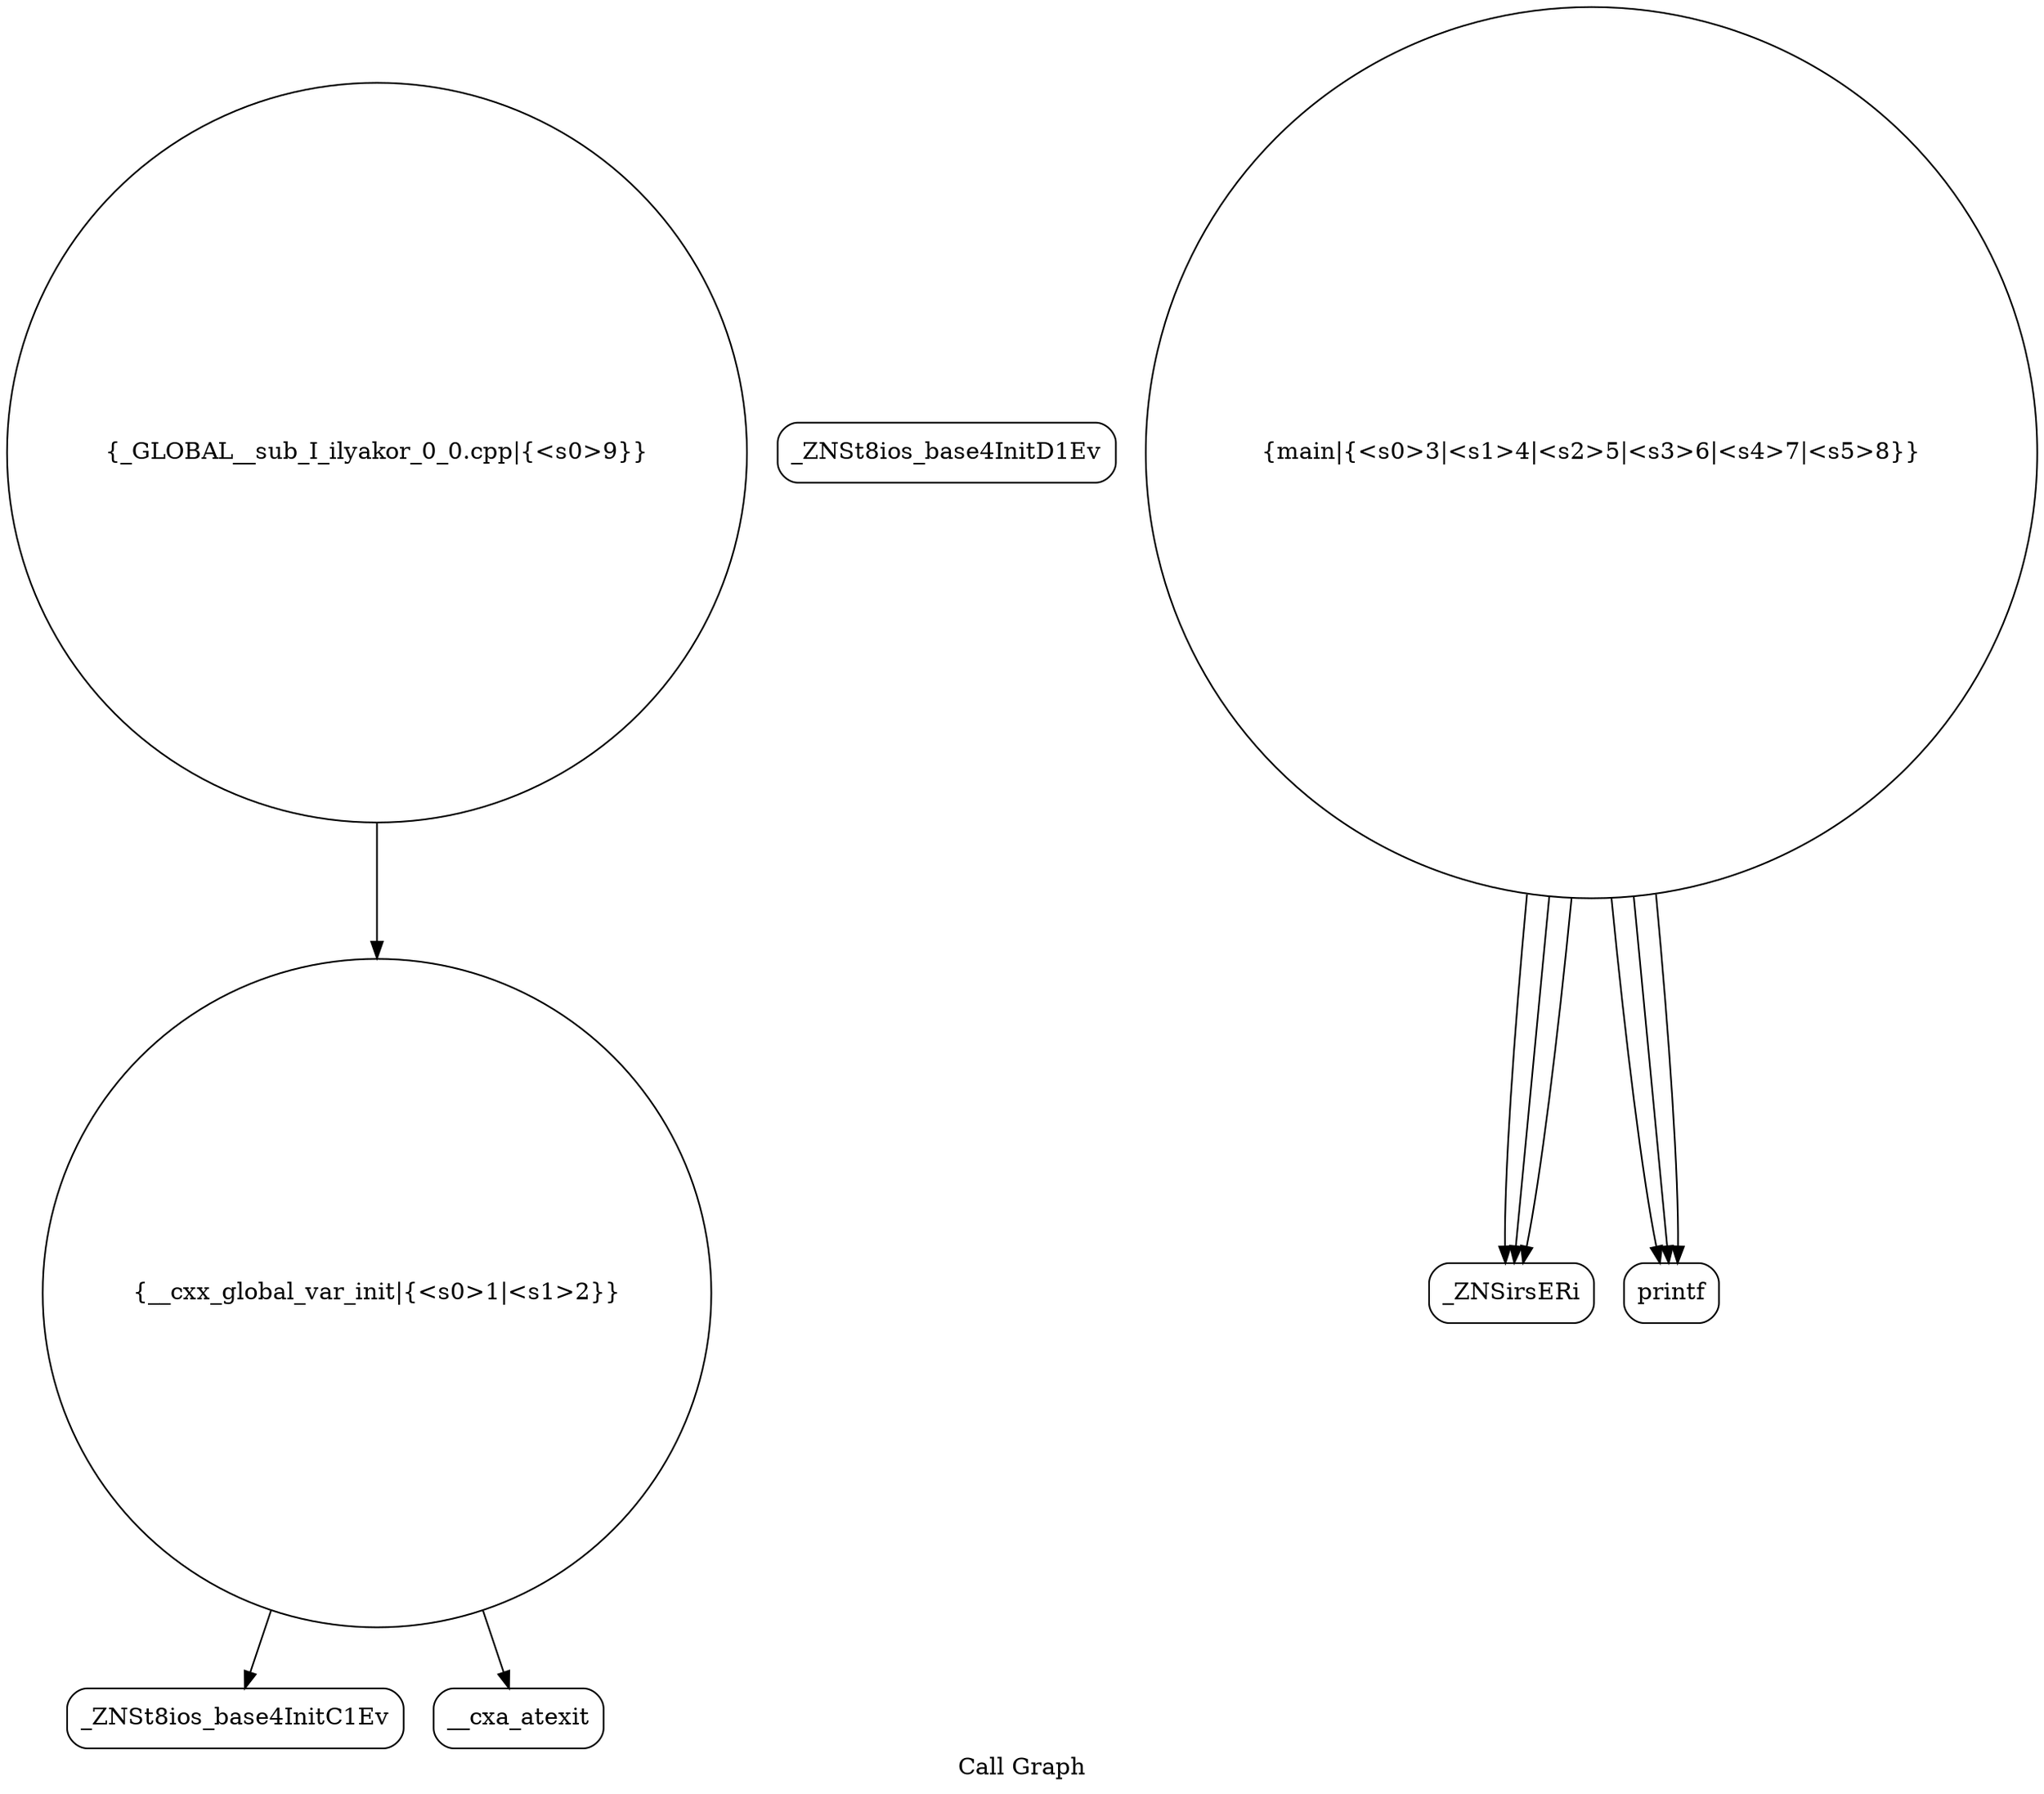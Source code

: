 digraph "Call Graph" {
	label="Call Graph";

	Node0x55eab5474860 [shape=record,shape=circle,label="{__cxx_global_var_init|{<s0>1|<s1>2}}"];
	Node0x55eab5474860:s0 -> Node0x55eab5474cf0[color=black];
	Node0x55eab5474860:s1 -> Node0x55eab5474df0[color=black];
	Node0x55eab5474ff0 [shape=record,shape=circle,label="{_GLOBAL__sub_I_ilyakor_0_0.cpp|{<s0>9}}"];
	Node0x55eab5474ff0:s0 -> Node0x55eab5474860[color=black];
	Node0x55eab5474d70 [shape=record,shape=Mrecord,label="{_ZNSt8ios_base4InitD1Ev}"];
	Node0x55eab5474e70 [shape=record,shape=circle,label="{main|{<s0>3|<s1>4|<s2>5|<s3>6|<s4>7|<s5>8}}"];
	Node0x55eab5474e70:s0 -> Node0x55eab5474ef0[color=black];
	Node0x55eab5474e70:s1 -> Node0x55eab5474f70[color=black];
	Node0x55eab5474e70:s2 -> Node0x55eab5474ef0[color=black];
	Node0x55eab5474e70:s3 -> Node0x55eab5474ef0[color=black];
	Node0x55eab5474e70:s4 -> Node0x55eab5474f70[color=black];
	Node0x55eab5474e70:s5 -> Node0x55eab5474f70[color=black];
	Node0x55eab5474f70 [shape=record,shape=Mrecord,label="{printf}"];
	Node0x55eab5474cf0 [shape=record,shape=Mrecord,label="{_ZNSt8ios_base4InitC1Ev}"];
	Node0x55eab5474df0 [shape=record,shape=Mrecord,label="{__cxa_atexit}"];
	Node0x55eab5474ef0 [shape=record,shape=Mrecord,label="{_ZNSirsERi}"];
}
